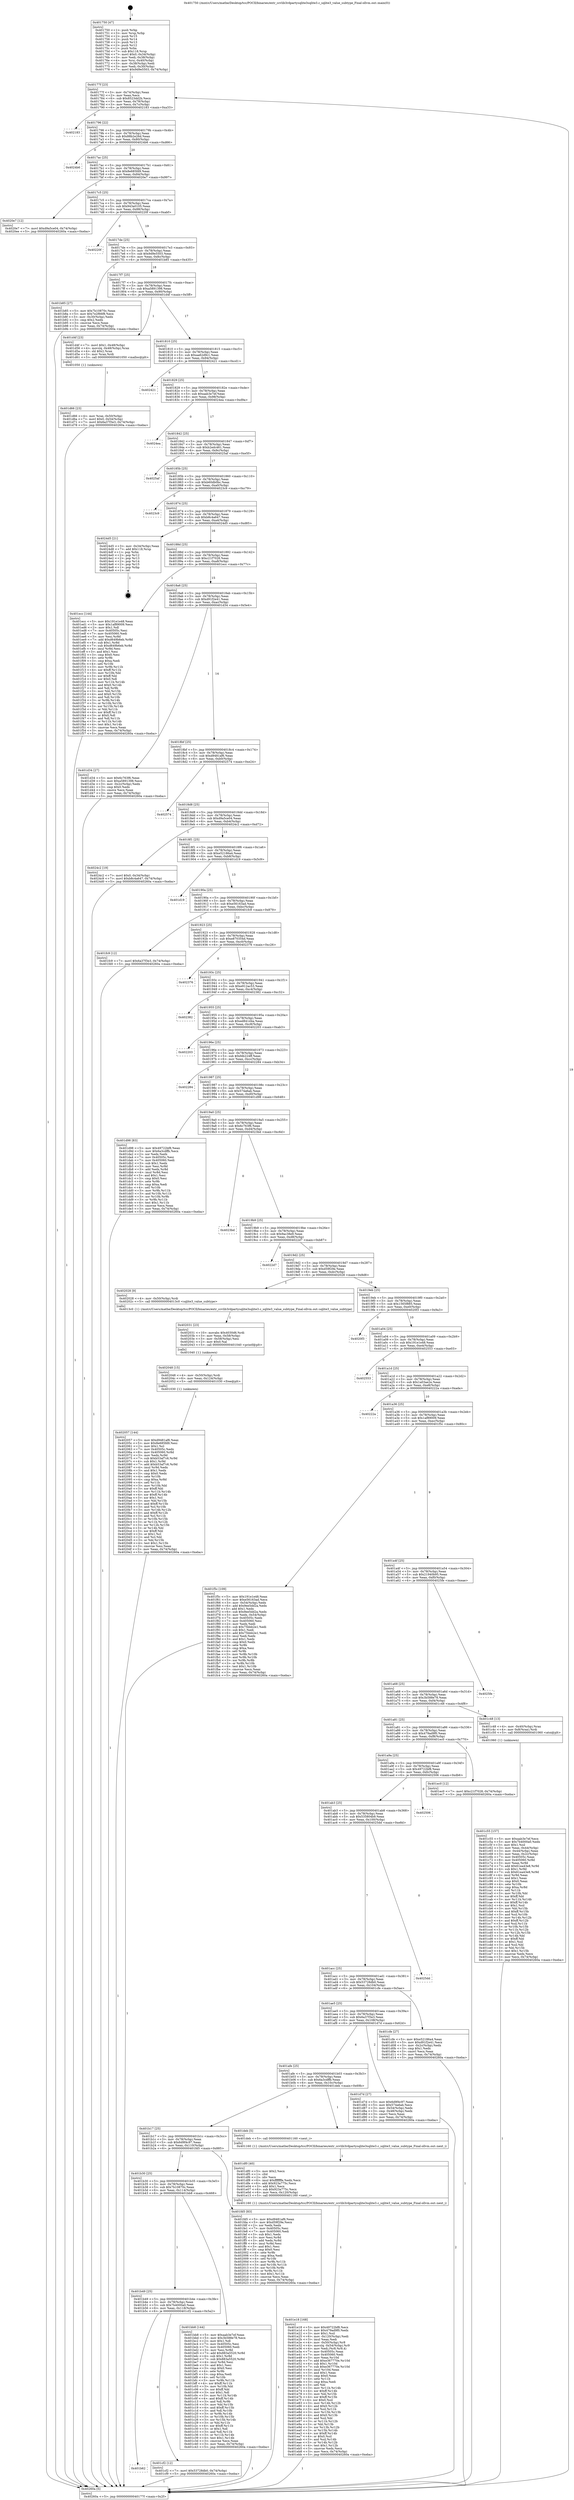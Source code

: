digraph "0x401750" {
  label = "0x401750 (/mnt/c/Users/mathe/Desktop/tcc/POCII/binaries/extr_ccvlib3rdpartysqlite3sqlite3.c_sqlite3_value_subtype_Final-ollvm.out::main(0))"
  labelloc = "t"
  node[shape=record]

  Entry [label="",width=0.3,height=0.3,shape=circle,fillcolor=black,style=filled]
  "0x40177f" [label="{
     0x40177f [23]\l
     | [instrs]\l
     &nbsp;&nbsp;0x40177f \<+3\>: mov -0x74(%rbp),%eax\l
     &nbsp;&nbsp;0x401782 \<+2\>: mov %eax,%ecx\l
     &nbsp;&nbsp;0x401784 \<+6\>: sub $0x8523dd2b,%ecx\l
     &nbsp;&nbsp;0x40178a \<+3\>: mov %eax,-0x78(%rbp)\l
     &nbsp;&nbsp;0x40178d \<+3\>: mov %ecx,-0x7c(%rbp)\l
     &nbsp;&nbsp;0x401790 \<+6\>: je 0000000000402183 \<main+0xa33\>\l
  }"]
  "0x402183" [label="{
     0x402183\l
  }", style=dashed]
  "0x401796" [label="{
     0x401796 [22]\l
     | [instrs]\l
     &nbsp;&nbsp;0x401796 \<+5\>: jmp 000000000040179b \<main+0x4b\>\l
     &nbsp;&nbsp;0x40179b \<+3\>: mov -0x78(%rbp),%eax\l
     &nbsp;&nbsp;0x40179e \<+5\>: sub $0x88b2e26d,%eax\l
     &nbsp;&nbsp;0x4017a3 \<+3\>: mov %eax,-0x80(%rbp)\l
     &nbsp;&nbsp;0x4017a6 \<+6\>: je 00000000004024b6 \<main+0xd66\>\l
  }"]
  Exit [label="",width=0.3,height=0.3,shape=circle,fillcolor=black,style=filled,peripheries=2]
  "0x4024b6" [label="{
     0x4024b6\l
  }", style=dashed]
  "0x4017ac" [label="{
     0x4017ac [25]\l
     | [instrs]\l
     &nbsp;&nbsp;0x4017ac \<+5\>: jmp 00000000004017b1 \<main+0x61\>\l
     &nbsp;&nbsp;0x4017b1 \<+3\>: mov -0x78(%rbp),%eax\l
     &nbsp;&nbsp;0x4017b4 \<+5\>: sub $0x8e685fd9,%eax\l
     &nbsp;&nbsp;0x4017b9 \<+6\>: mov %eax,-0x84(%rbp)\l
     &nbsp;&nbsp;0x4017bf \<+6\>: je 00000000004020e7 \<main+0x997\>\l
  }"]
  "0x402057" [label="{
     0x402057 [144]\l
     | [instrs]\l
     &nbsp;&nbsp;0x402057 \<+5\>: mov $0xd9481af6,%eax\l
     &nbsp;&nbsp;0x40205c \<+5\>: mov $0x8e685fd9,%esi\l
     &nbsp;&nbsp;0x402061 \<+2\>: mov $0x1,%cl\l
     &nbsp;&nbsp;0x402063 \<+7\>: mov 0x40505c,%edx\l
     &nbsp;&nbsp;0x40206a \<+8\>: mov 0x405060,%r8d\l
     &nbsp;&nbsp;0x402072 \<+3\>: mov %edx,%r9d\l
     &nbsp;&nbsp;0x402075 \<+7\>: sub $0xb53af7c6,%r9d\l
     &nbsp;&nbsp;0x40207c \<+4\>: sub $0x1,%r9d\l
     &nbsp;&nbsp;0x402080 \<+7\>: add $0xb53af7c6,%r9d\l
     &nbsp;&nbsp;0x402087 \<+4\>: imul %r9d,%edx\l
     &nbsp;&nbsp;0x40208b \<+3\>: and $0x1,%edx\l
     &nbsp;&nbsp;0x40208e \<+3\>: cmp $0x0,%edx\l
     &nbsp;&nbsp;0x402091 \<+4\>: sete %r10b\l
     &nbsp;&nbsp;0x402095 \<+4\>: cmp $0xa,%r8d\l
     &nbsp;&nbsp;0x402099 \<+4\>: setl %r11b\l
     &nbsp;&nbsp;0x40209d \<+3\>: mov %r10b,%bl\l
     &nbsp;&nbsp;0x4020a0 \<+3\>: xor $0xff,%bl\l
     &nbsp;&nbsp;0x4020a3 \<+3\>: mov %r11b,%r14b\l
     &nbsp;&nbsp;0x4020a6 \<+4\>: xor $0xff,%r14b\l
     &nbsp;&nbsp;0x4020aa \<+3\>: xor $0x1,%cl\l
     &nbsp;&nbsp;0x4020ad \<+3\>: mov %bl,%r15b\l
     &nbsp;&nbsp;0x4020b0 \<+4\>: and $0xff,%r15b\l
     &nbsp;&nbsp;0x4020b4 \<+3\>: and %cl,%r10b\l
     &nbsp;&nbsp;0x4020b7 \<+3\>: mov %r14b,%r12b\l
     &nbsp;&nbsp;0x4020ba \<+4\>: and $0xff,%r12b\l
     &nbsp;&nbsp;0x4020be \<+3\>: and %cl,%r11b\l
     &nbsp;&nbsp;0x4020c1 \<+3\>: or %r10b,%r15b\l
     &nbsp;&nbsp;0x4020c4 \<+3\>: or %r11b,%r12b\l
     &nbsp;&nbsp;0x4020c7 \<+3\>: xor %r12b,%r15b\l
     &nbsp;&nbsp;0x4020ca \<+3\>: or %r14b,%bl\l
     &nbsp;&nbsp;0x4020cd \<+3\>: xor $0xff,%bl\l
     &nbsp;&nbsp;0x4020d0 \<+3\>: or $0x1,%cl\l
     &nbsp;&nbsp;0x4020d3 \<+2\>: and %cl,%bl\l
     &nbsp;&nbsp;0x4020d5 \<+3\>: or %bl,%r15b\l
     &nbsp;&nbsp;0x4020d8 \<+4\>: test $0x1,%r15b\l
     &nbsp;&nbsp;0x4020dc \<+3\>: cmovne %esi,%eax\l
     &nbsp;&nbsp;0x4020df \<+3\>: mov %eax,-0x74(%rbp)\l
     &nbsp;&nbsp;0x4020e2 \<+5\>: jmp 000000000040260a \<main+0xeba\>\l
  }"]
  "0x4020e7" [label="{
     0x4020e7 [12]\l
     | [instrs]\l
     &nbsp;&nbsp;0x4020e7 \<+7\>: movl $0xd9a5ce04,-0x74(%rbp)\l
     &nbsp;&nbsp;0x4020ee \<+5\>: jmp 000000000040260a \<main+0xeba\>\l
  }"]
  "0x4017c5" [label="{
     0x4017c5 [25]\l
     | [instrs]\l
     &nbsp;&nbsp;0x4017c5 \<+5\>: jmp 00000000004017ca \<main+0x7a\>\l
     &nbsp;&nbsp;0x4017ca \<+3\>: mov -0x78(%rbp),%eax\l
     &nbsp;&nbsp;0x4017cd \<+5\>: sub $0x943a0105,%eax\l
     &nbsp;&nbsp;0x4017d2 \<+6\>: mov %eax,-0x88(%rbp)\l
     &nbsp;&nbsp;0x4017d8 \<+6\>: je 000000000040220f \<main+0xabf\>\l
  }"]
  "0x402048" [label="{
     0x402048 [15]\l
     | [instrs]\l
     &nbsp;&nbsp;0x402048 \<+4\>: mov -0x50(%rbp),%rdi\l
     &nbsp;&nbsp;0x40204c \<+6\>: mov %eax,-0x124(%rbp)\l
     &nbsp;&nbsp;0x402052 \<+5\>: call 0000000000401030 \<free@plt\>\l
     | [calls]\l
     &nbsp;&nbsp;0x401030 \{1\} (unknown)\l
  }"]
  "0x40220f" [label="{
     0x40220f\l
  }", style=dashed]
  "0x4017de" [label="{
     0x4017de [25]\l
     | [instrs]\l
     &nbsp;&nbsp;0x4017de \<+5\>: jmp 00000000004017e3 \<main+0x93\>\l
     &nbsp;&nbsp;0x4017e3 \<+3\>: mov -0x78(%rbp),%eax\l
     &nbsp;&nbsp;0x4017e6 \<+5\>: sub $0x9d9e5503,%eax\l
     &nbsp;&nbsp;0x4017eb \<+6\>: mov %eax,-0x8c(%rbp)\l
     &nbsp;&nbsp;0x4017f1 \<+6\>: je 0000000000401b85 \<main+0x435\>\l
  }"]
  "0x402031" [label="{
     0x402031 [23]\l
     | [instrs]\l
     &nbsp;&nbsp;0x402031 \<+10\>: movabs $0x4030d6,%rdi\l
     &nbsp;&nbsp;0x40203b \<+3\>: mov %eax,-0x58(%rbp)\l
     &nbsp;&nbsp;0x40203e \<+3\>: mov -0x58(%rbp),%esi\l
     &nbsp;&nbsp;0x402041 \<+2\>: mov $0x0,%al\l
     &nbsp;&nbsp;0x402043 \<+5\>: call 0000000000401040 \<printf@plt\>\l
     | [calls]\l
     &nbsp;&nbsp;0x401040 \{1\} (unknown)\l
  }"]
  "0x401b85" [label="{
     0x401b85 [27]\l
     | [instrs]\l
     &nbsp;&nbsp;0x401b85 \<+5\>: mov $0x7b10870c,%eax\l
     &nbsp;&nbsp;0x401b8a \<+5\>: mov $0x7e2f66f8,%ecx\l
     &nbsp;&nbsp;0x401b8f \<+3\>: mov -0x30(%rbp),%edx\l
     &nbsp;&nbsp;0x401b92 \<+3\>: cmp $0x2,%edx\l
     &nbsp;&nbsp;0x401b95 \<+3\>: cmovne %ecx,%eax\l
     &nbsp;&nbsp;0x401b98 \<+3\>: mov %eax,-0x74(%rbp)\l
     &nbsp;&nbsp;0x401b9b \<+5\>: jmp 000000000040260a \<main+0xeba\>\l
  }"]
  "0x4017f7" [label="{
     0x4017f7 [25]\l
     | [instrs]\l
     &nbsp;&nbsp;0x4017f7 \<+5\>: jmp 00000000004017fc \<main+0xac\>\l
     &nbsp;&nbsp;0x4017fc \<+3\>: mov -0x78(%rbp),%eax\l
     &nbsp;&nbsp;0x4017ff \<+5\>: sub $0xa5891398,%eax\l
     &nbsp;&nbsp;0x401804 \<+6\>: mov %eax,-0x90(%rbp)\l
     &nbsp;&nbsp;0x40180a \<+6\>: je 0000000000401d4f \<main+0x5ff\>\l
  }"]
  "0x40260a" [label="{
     0x40260a [5]\l
     | [instrs]\l
     &nbsp;&nbsp;0x40260a \<+5\>: jmp 000000000040177f \<main+0x2f\>\l
  }"]
  "0x401750" [label="{
     0x401750 [47]\l
     | [instrs]\l
     &nbsp;&nbsp;0x401750 \<+1\>: push %rbp\l
     &nbsp;&nbsp;0x401751 \<+3\>: mov %rsp,%rbp\l
     &nbsp;&nbsp;0x401754 \<+2\>: push %r15\l
     &nbsp;&nbsp;0x401756 \<+2\>: push %r14\l
     &nbsp;&nbsp;0x401758 \<+2\>: push %r13\l
     &nbsp;&nbsp;0x40175a \<+2\>: push %r12\l
     &nbsp;&nbsp;0x40175c \<+1\>: push %rbx\l
     &nbsp;&nbsp;0x40175d \<+7\>: sub $0x118,%rsp\l
     &nbsp;&nbsp;0x401764 \<+7\>: movl $0x0,-0x34(%rbp)\l
     &nbsp;&nbsp;0x40176b \<+3\>: mov %edi,-0x38(%rbp)\l
     &nbsp;&nbsp;0x40176e \<+4\>: mov %rsi,-0x40(%rbp)\l
     &nbsp;&nbsp;0x401772 \<+3\>: mov -0x38(%rbp),%edi\l
     &nbsp;&nbsp;0x401775 \<+3\>: mov %edi,-0x30(%rbp)\l
     &nbsp;&nbsp;0x401778 \<+7\>: movl $0x9d9e5503,-0x74(%rbp)\l
  }"]
  "0x401e18" [label="{
     0x401e18 [168]\l
     | [instrs]\l
     &nbsp;&nbsp;0x401e18 \<+5\>: mov $0x49722bf8,%ecx\l
     &nbsp;&nbsp;0x401e1d \<+5\>: mov $0x479ad9f0,%edx\l
     &nbsp;&nbsp;0x401e22 \<+3\>: mov $0x1,%sil\l
     &nbsp;&nbsp;0x401e25 \<+6\>: mov -0x120(%rbp),%edi\l
     &nbsp;&nbsp;0x401e2b \<+3\>: imul %eax,%edi\l
     &nbsp;&nbsp;0x401e2e \<+4\>: mov -0x50(%rbp),%r8\l
     &nbsp;&nbsp;0x401e32 \<+4\>: movslq -0x54(%rbp),%r9\l
     &nbsp;&nbsp;0x401e36 \<+4\>: mov %edi,(%r8,%r9,4)\l
     &nbsp;&nbsp;0x401e3a \<+7\>: mov 0x40505c,%eax\l
     &nbsp;&nbsp;0x401e41 \<+7\>: mov 0x405060,%edi\l
     &nbsp;&nbsp;0x401e48 \<+3\>: mov %eax,%r10d\l
     &nbsp;&nbsp;0x401e4b \<+7\>: add $0xe367770e,%r10d\l
     &nbsp;&nbsp;0x401e52 \<+4\>: sub $0x1,%r10d\l
     &nbsp;&nbsp;0x401e56 \<+7\>: sub $0xe367770e,%r10d\l
     &nbsp;&nbsp;0x401e5d \<+4\>: imul %r10d,%eax\l
     &nbsp;&nbsp;0x401e61 \<+3\>: and $0x1,%eax\l
     &nbsp;&nbsp;0x401e64 \<+3\>: cmp $0x0,%eax\l
     &nbsp;&nbsp;0x401e67 \<+4\>: sete %r11b\l
     &nbsp;&nbsp;0x401e6b \<+3\>: cmp $0xa,%edi\l
     &nbsp;&nbsp;0x401e6e \<+3\>: setl %bl\l
     &nbsp;&nbsp;0x401e71 \<+3\>: mov %r11b,%r14b\l
     &nbsp;&nbsp;0x401e74 \<+4\>: xor $0xff,%r14b\l
     &nbsp;&nbsp;0x401e78 \<+3\>: mov %bl,%r15b\l
     &nbsp;&nbsp;0x401e7b \<+4\>: xor $0xff,%r15b\l
     &nbsp;&nbsp;0x401e7f \<+4\>: xor $0x0,%sil\l
     &nbsp;&nbsp;0x401e83 \<+3\>: mov %r14b,%r12b\l
     &nbsp;&nbsp;0x401e86 \<+4\>: and $0x0,%r12b\l
     &nbsp;&nbsp;0x401e8a \<+3\>: and %sil,%r11b\l
     &nbsp;&nbsp;0x401e8d \<+3\>: mov %r15b,%r13b\l
     &nbsp;&nbsp;0x401e90 \<+4\>: and $0x0,%r13b\l
     &nbsp;&nbsp;0x401e94 \<+3\>: and %sil,%bl\l
     &nbsp;&nbsp;0x401e97 \<+3\>: or %r11b,%r12b\l
     &nbsp;&nbsp;0x401e9a \<+3\>: or %bl,%r13b\l
     &nbsp;&nbsp;0x401e9d \<+3\>: xor %r13b,%r12b\l
     &nbsp;&nbsp;0x401ea0 \<+3\>: or %r15b,%r14b\l
     &nbsp;&nbsp;0x401ea3 \<+4\>: xor $0xff,%r14b\l
     &nbsp;&nbsp;0x401ea7 \<+4\>: or $0x0,%sil\l
     &nbsp;&nbsp;0x401eab \<+3\>: and %sil,%r14b\l
     &nbsp;&nbsp;0x401eae \<+3\>: or %r14b,%r12b\l
     &nbsp;&nbsp;0x401eb1 \<+4\>: test $0x1,%r12b\l
     &nbsp;&nbsp;0x401eb5 \<+3\>: cmovne %edx,%ecx\l
     &nbsp;&nbsp;0x401eb8 \<+3\>: mov %ecx,-0x74(%rbp)\l
     &nbsp;&nbsp;0x401ebb \<+5\>: jmp 000000000040260a \<main+0xeba\>\l
  }"]
  "0x401d4f" [label="{
     0x401d4f [23]\l
     | [instrs]\l
     &nbsp;&nbsp;0x401d4f \<+7\>: movl $0x1,-0x48(%rbp)\l
     &nbsp;&nbsp;0x401d56 \<+4\>: movslq -0x48(%rbp),%rax\l
     &nbsp;&nbsp;0x401d5a \<+4\>: shl $0x2,%rax\l
     &nbsp;&nbsp;0x401d5e \<+3\>: mov %rax,%rdi\l
     &nbsp;&nbsp;0x401d61 \<+5\>: call 0000000000401050 \<malloc@plt\>\l
     | [calls]\l
     &nbsp;&nbsp;0x401050 \{1\} (unknown)\l
  }"]
  "0x401810" [label="{
     0x401810 [25]\l
     | [instrs]\l
     &nbsp;&nbsp;0x401810 \<+5\>: jmp 0000000000401815 \<main+0xc5\>\l
     &nbsp;&nbsp;0x401815 \<+3\>: mov -0x78(%rbp),%eax\l
     &nbsp;&nbsp;0x401818 \<+5\>: sub $0xaa62d9c1,%eax\l
     &nbsp;&nbsp;0x40181d \<+6\>: mov %eax,-0x94(%rbp)\l
     &nbsp;&nbsp;0x401823 \<+6\>: je 0000000000402421 \<main+0xcd1\>\l
  }"]
  "0x401df0" [label="{
     0x401df0 [40]\l
     | [instrs]\l
     &nbsp;&nbsp;0x401df0 \<+5\>: mov $0x2,%ecx\l
     &nbsp;&nbsp;0x401df5 \<+1\>: cltd\l
     &nbsp;&nbsp;0x401df6 \<+2\>: idiv %ecx\l
     &nbsp;&nbsp;0x401df8 \<+6\>: imul $0xfffffffe,%edx,%ecx\l
     &nbsp;&nbsp;0x401dfe \<+6\>: add $0x923a775c,%ecx\l
     &nbsp;&nbsp;0x401e04 \<+3\>: add $0x1,%ecx\l
     &nbsp;&nbsp;0x401e07 \<+6\>: sub $0x923a775c,%ecx\l
     &nbsp;&nbsp;0x401e0d \<+6\>: mov %ecx,-0x120(%rbp)\l
     &nbsp;&nbsp;0x401e13 \<+5\>: call 0000000000401160 \<next_i\>\l
     | [calls]\l
     &nbsp;&nbsp;0x401160 \{1\} (/mnt/c/Users/mathe/Desktop/tcc/POCII/binaries/extr_ccvlib3rdpartysqlite3sqlite3.c_sqlite3_value_subtype_Final-ollvm.out::next_i)\l
  }"]
  "0x402421" [label="{
     0x402421\l
  }", style=dashed]
  "0x401829" [label="{
     0x401829 [25]\l
     | [instrs]\l
     &nbsp;&nbsp;0x401829 \<+5\>: jmp 000000000040182e \<main+0xde\>\l
     &nbsp;&nbsp;0x40182e \<+3\>: mov -0x78(%rbp),%eax\l
     &nbsp;&nbsp;0x401831 \<+5\>: sub $0xaab3e7ef,%eax\l
     &nbsp;&nbsp;0x401836 \<+6\>: mov %eax,-0x98(%rbp)\l
     &nbsp;&nbsp;0x40183c \<+6\>: je 00000000004024ea \<main+0xd9a\>\l
  }"]
  "0x401d66" [label="{
     0x401d66 [23]\l
     | [instrs]\l
     &nbsp;&nbsp;0x401d66 \<+4\>: mov %rax,-0x50(%rbp)\l
     &nbsp;&nbsp;0x401d6a \<+7\>: movl $0x0,-0x54(%rbp)\l
     &nbsp;&nbsp;0x401d71 \<+7\>: movl $0x6a37f3e3,-0x74(%rbp)\l
     &nbsp;&nbsp;0x401d78 \<+5\>: jmp 000000000040260a \<main+0xeba\>\l
  }"]
  "0x4024ea" [label="{
     0x4024ea\l
  }", style=dashed]
  "0x401842" [label="{
     0x401842 [25]\l
     | [instrs]\l
     &nbsp;&nbsp;0x401842 \<+5\>: jmp 0000000000401847 \<main+0xf7\>\l
     &nbsp;&nbsp;0x401847 \<+3\>: mov -0x78(%rbp),%eax\l
     &nbsp;&nbsp;0x40184a \<+5\>: sub $0xb2edc461,%eax\l
     &nbsp;&nbsp;0x40184f \<+6\>: mov %eax,-0x9c(%rbp)\l
     &nbsp;&nbsp;0x401855 \<+6\>: je 00000000004025af \<main+0xe5f\>\l
  }"]
  "0x401b62" [label="{
     0x401b62\l
  }", style=dashed]
  "0x4025af" [label="{
     0x4025af\l
  }", style=dashed]
  "0x40185b" [label="{
     0x40185b [25]\l
     | [instrs]\l
     &nbsp;&nbsp;0x40185b \<+5\>: jmp 0000000000401860 \<main+0x110\>\l
     &nbsp;&nbsp;0x401860 \<+3\>: mov -0x78(%rbp),%eax\l
     &nbsp;&nbsp;0x401863 \<+5\>: sub $0xb60db0bc,%eax\l
     &nbsp;&nbsp;0x401868 \<+6\>: mov %eax,-0xa0(%rbp)\l
     &nbsp;&nbsp;0x40186e \<+6\>: je 00000000004023c9 \<main+0xc79\>\l
  }"]
  "0x401cf2" [label="{
     0x401cf2 [12]\l
     | [instrs]\l
     &nbsp;&nbsp;0x401cf2 \<+7\>: movl $0x53728db0,-0x74(%rbp)\l
     &nbsp;&nbsp;0x401cf9 \<+5\>: jmp 000000000040260a \<main+0xeba\>\l
  }"]
  "0x4023c9" [label="{
     0x4023c9\l
  }", style=dashed]
  "0x401874" [label="{
     0x401874 [25]\l
     | [instrs]\l
     &nbsp;&nbsp;0x401874 \<+5\>: jmp 0000000000401879 \<main+0x129\>\l
     &nbsp;&nbsp;0x401879 \<+3\>: mov -0x78(%rbp),%eax\l
     &nbsp;&nbsp;0x40187c \<+5\>: sub $0xb8c4a647,%eax\l
     &nbsp;&nbsp;0x401881 \<+6\>: mov %eax,-0xa4(%rbp)\l
     &nbsp;&nbsp;0x401887 \<+6\>: je 00000000004024d5 \<main+0xd85\>\l
  }"]
  "0x401c55" [label="{
     0x401c55 [157]\l
     | [instrs]\l
     &nbsp;&nbsp;0x401c55 \<+5\>: mov $0xaab3e7ef,%ecx\l
     &nbsp;&nbsp;0x401c5a \<+5\>: mov $0x7b4000a0,%edx\l
     &nbsp;&nbsp;0x401c5f \<+3\>: mov $0x1,%sil\l
     &nbsp;&nbsp;0x401c62 \<+3\>: mov %eax,-0x44(%rbp)\l
     &nbsp;&nbsp;0x401c65 \<+3\>: mov -0x44(%rbp),%eax\l
     &nbsp;&nbsp;0x401c68 \<+3\>: mov %eax,-0x2c(%rbp)\l
     &nbsp;&nbsp;0x401c6b \<+7\>: mov 0x40505c,%eax\l
     &nbsp;&nbsp;0x401c72 \<+8\>: mov 0x405060,%r8d\l
     &nbsp;&nbsp;0x401c7a \<+3\>: mov %eax,%r9d\l
     &nbsp;&nbsp;0x401c7d \<+7\>: add $0x61ea43e8,%r9d\l
     &nbsp;&nbsp;0x401c84 \<+4\>: sub $0x1,%r9d\l
     &nbsp;&nbsp;0x401c88 \<+7\>: sub $0x61ea43e8,%r9d\l
     &nbsp;&nbsp;0x401c8f \<+4\>: imul %r9d,%eax\l
     &nbsp;&nbsp;0x401c93 \<+3\>: and $0x1,%eax\l
     &nbsp;&nbsp;0x401c96 \<+3\>: cmp $0x0,%eax\l
     &nbsp;&nbsp;0x401c99 \<+4\>: sete %r10b\l
     &nbsp;&nbsp;0x401c9d \<+4\>: cmp $0xa,%r8d\l
     &nbsp;&nbsp;0x401ca1 \<+4\>: setl %r11b\l
     &nbsp;&nbsp;0x401ca5 \<+3\>: mov %r10b,%bl\l
     &nbsp;&nbsp;0x401ca8 \<+3\>: xor $0xff,%bl\l
     &nbsp;&nbsp;0x401cab \<+3\>: mov %r11b,%r14b\l
     &nbsp;&nbsp;0x401cae \<+4\>: xor $0xff,%r14b\l
     &nbsp;&nbsp;0x401cb2 \<+4\>: xor $0x1,%sil\l
     &nbsp;&nbsp;0x401cb6 \<+3\>: mov %bl,%r15b\l
     &nbsp;&nbsp;0x401cb9 \<+4\>: and $0xff,%r15b\l
     &nbsp;&nbsp;0x401cbd \<+3\>: and %sil,%r10b\l
     &nbsp;&nbsp;0x401cc0 \<+3\>: mov %r14b,%r12b\l
     &nbsp;&nbsp;0x401cc3 \<+4\>: and $0xff,%r12b\l
     &nbsp;&nbsp;0x401cc7 \<+3\>: and %sil,%r11b\l
     &nbsp;&nbsp;0x401cca \<+3\>: or %r10b,%r15b\l
     &nbsp;&nbsp;0x401ccd \<+3\>: or %r11b,%r12b\l
     &nbsp;&nbsp;0x401cd0 \<+3\>: xor %r12b,%r15b\l
     &nbsp;&nbsp;0x401cd3 \<+3\>: or %r14b,%bl\l
     &nbsp;&nbsp;0x401cd6 \<+3\>: xor $0xff,%bl\l
     &nbsp;&nbsp;0x401cd9 \<+4\>: or $0x1,%sil\l
     &nbsp;&nbsp;0x401cdd \<+3\>: and %sil,%bl\l
     &nbsp;&nbsp;0x401ce0 \<+3\>: or %bl,%r15b\l
     &nbsp;&nbsp;0x401ce3 \<+4\>: test $0x1,%r15b\l
     &nbsp;&nbsp;0x401ce7 \<+3\>: cmovne %edx,%ecx\l
     &nbsp;&nbsp;0x401cea \<+3\>: mov %ecx,-0x74(%rbp)\l
     &nbsp;&nbsp;0x401ced \<+5\>: jmp 000000000040260a \<main+0xeba\>\l
  }"]
  "0x4024d5" [label="{
     0x4024d5 [21]\l
     | [instrs]\l
     &nbsp;&nbsp;0x4024d5 \<+3\>: mov -0x34(%rbp),%eax\l
     &nbsp;&nbsp;0x4024d8 \<+7\>: add $0x118,%rsp\l
     &nbsp;&nbsp;0x4024df \<+1\>: pop %rbx\l
     &nbsp;&nbsp;0x4024e0 \<+2\>: pop %r12\l
     &nbsp;&nbsp;0x4024e2 \<+2\>: pop %r13\l
     &nbsp;&nbsp;0x4024e4 \<+2\>: pop %r14\l
     &nbsp;&nbsp;0x4024e6 \<+2\>: pop %r15\l
     &nbsp;&nbsp;0x4024e8 \<+1\>: pop %rbp\l
     &nbsp;&nbsp;0x4024e9 \<+1\>: ret\l
  }"]
  "0x40188d" [label="{
     0x40188d [25]\l
     | [instrs]\l
     &nbsp;&nbsp;0x40188d \<+5\>: jmp 0000000000401892 \<main+0x142\>\l
     &nbsp;&nbsp;0x401892 \<+3\>: mov -0x78(%rbp),%eax\l
     &nbsp;&nbsp;0x401895 \<+5\>: sub $0xc21f7028,%eax\l
     &nbsp;&nbsp;0x40189a \<+6\>: mov %eax,-0xa8(%rbp)\l
     &nbsp;&nbsp;0x4018a0 \<+6\>: je 0000000000401ecc \<main+0x77c\>\l
  }"]
  "0x401b49" [label="{
     0x401b49 [25]\l
     | [instrs]\l
     &nbsp;&nbsp;0x401b49 \<+5\>: jmp 0000000000401b4e \<main+0x3fe\>\l
     &nbsp;&nbsp;0x401b4e \<+3\>: mov -0x78(%rbp),%eax\l
     &nbsp;&nbsp;0x401b51 \<+5\>: sub $0x7b4000a0,%eax\l
     &nbsp;&nbsp;0x401b56 \<+6\>: mov %eax,-0x118(%rbp)\l
     &nbsp;&nbsp;0x401b5c \<+6\>: je 0000000000401cf2 \<main+0x5a2\>\l
  }"]
  "0x401ecc" [label="{
     0x401ecc [144]\l
     | [instrs]\l
     &nbsp;&nbsp;0x401ecc \<+5\>: mov $0x191e1e48,%eax\l
     &nbsp;&nbsp;0x401ed1 \<+5\>: mov $0x1af89009,%ecx\l
     &nbsp;&nbsp;0x401ed6 \<+2\>: mov $0x1,%dl\l
     &nbsp;&nbsp;0x401ed8 \<+7\>: mov 0x40505c,%esi\l
     &nbsp;&nbsp;0x401edf \<+7\>: mov 0x405060,%edi\l
     &nbsp;&nbsp;0x401ee6 \<+3\>: mov %esi,%r8d\l
     &nbsp;&nbsp;0x401ee9 \<+7\>: add $0xd649b6eb,%r8d\l
     &nbsp;&nbsp;0x401ef0 \<+4\>: sub $0x1,%r8d\l
     &nbsp;&nbsp;0x401ef4 \<+7\>: sub $0xd649b6eb,%r8d\l
     &nbsp;&nbsp;0x401efb \<+4\>: imul %r8d,%esi\l
     &nbsp;&nbsp;0x401eff \<+3\>: and $0x1,%esi\l
     &nbsp;&nbsp;0x401f02 \<+3\>: cmp $0x0,%esi\l
     &nbsp;&nbsp;0x401f05 \<+4\>: sete %r9b\l
     &nbsp;&nbsp;0x401f09 \<+3\>: cmp $0xa,%edi\l
     &nbsp;&nbsp;0x401f0c \<+4\>: setl %r10b\l
     &nbsp;&nbsp;0x401f10 \<+3\>: mov %r9b,%r11b\l
     &nbsp;&nbsp;0x401f13 \<+4\>: xor $0xff,%r11b\l
     &nbsp;&nbsp;0x401f17 \<+3\>: mov %r10b,%bl\l
     &nbsp;&nbsp;0x401f1a \<+3\>: xor $0xff,%bl\l
     &nbsp;&nbsp;0x401f1d \<+3\>: xor $0x0,%dl\l
     &nbsp;&nbsp;0x401f20 \<+3\>: mov %r11b,%r14b\l
     &nbsp;&nbsp;0x401f23 \<+4\>: and $0x0,%r14b\l
     &nbsp;&nbsp;0x401f27 \<+3\>: and %dl,%r9b\l
     &nbsp;&nbsp;0x401f2a \<+3\>: mov %bl,%r15b\l
     &nbsp;&nbsp;0x401f2d \<+4\>: and $0x0,%r15b\l
     &nbsp;&nbsp;0x401f31 \<+3\>: and %dl,%r10b\l
     &nbsp;&nbsp;0x401f34 \<+3\>: or %r9b,%r14b\l
     &nbsp;&nbsp;0x401f37 \<+3\>: or %r10b,%r15b\l
     &nbsp;&nbsp;0x401f3a \<+3\>: xor %r15b,%r14b\l
     &nbsp;&nbsp;0x401f3d \<+3\>: or %bl,%r11b\l
     &nbsp;&nbsp;0x401f40 \<+4\>: xor $0xff,%r11b\l
     &nbsp;&nbsp;0x401f44 \<+3\>: or $0x0,%dl\l
     &nbsp;&nbsp;0x401f47 \<+3\>: and %dl,%r11b\l
     &nbsp;&nbsp;0x401f4a \<+3\>: or %r11b,%r14b\l
     &nbsp;&nbsp;0x401f4d \<+4\>: test $0x1,%r14b\l
     &nbsp;&nbsp;0x401f51 \<+3\>: cmovne %ecx,%eax\l
     &nbsp;&nbsp;0x401f54 \<+3\>: mov %eax,-0x74(%rbp)\l
     &nbsp;&nbsp;0x401f57 \<+5\>: jmp 000000000040260a \<main+0xeba\>\l
  }"]
  "0x4018a6" [label="{
     0x4018a6 [25]\l
     | [instrs]\l
     &nbsp;&nbsp;0x4018a6 \<+5\>: jmp 00000000004018ab \<main+0x15b\>\l
     &nbsp;&nbsp;0x4018ab \<+3\>: mov -0x78(%rbp),%eax\l
     &nbsp;&nbsp;0x4018ae \<+5\>: sub $0xd91f2e41,%eax\l
     &nbsp;&nbsp;0x4018b3 \<+6\>: mov %eax,-0xac(%rbp)\l
     &nbsp;&nbsp;0x4018b9 \<+6\>: je 0000000000401d34 \<main+0x5e4\>\l
  }"]
  "0x401bb8" [label="{
     0x401bb8 [144]\l
     | [instrs]\l
     &nbsp;&nbsp;0x401bb8 \<+5\>: mov $0xaab3e7ef,%eax\l
     &nbsp;&nbsp;0x401bbd \<+5\>: mov $0x3b588e78,%ecx\l
     &nbsp;&nbsp;0x401bc2 \<+2\>: mov $0x1,%dl\l
     &nbsp;&nbsp;0x401bc4 \<+7\>: mov 0x40505c,%esi\l
     &nbsp;&nbsp;0x401bcb \<+7\>: mov 0x405060,%edi\l
     &nbsp;&nbsp;0x401bd2 \<+3\>: mov %esi,%r8d\l
     &nbsp;&nbsp;0x401bd5 \<+7\>: add $0x883a5520,%r8d\l
     &nbsp;&nbsp;0x401bdc \<+4\>: sub $0x1,%r8d\l
     &nbsp;&nbsp;0x401be0 \<+7\>: sub $0x883a5520,%r8d\l
     &nbsp;&nbsp;0x401be7 \<+4\>: imul %r8d,%esi\l
     &nbsp;&nbsp;0x401beb \<+3\>: and $0x1,%esi\l
     &nbsp;&nbsp;0x401bee \<+3\>: cmp $0x0,%esi\l
     &nbsp;&nbsp;0x401bf1 \<+4\>: sete %r9b\l
     &nbsp;&nbsp;0x401bf5 \<+3\>: cmp $0xa,%edi\l
     &nbsp;&nbsp;0x401bf8 \<+4\>: setl %r10b\l
     &nbsp;&nbsp;0x401bfc \<+3\>: mov %r9b,%r11b\l
     &nbsp;&nbsp;0x401bff \<+4\>: xor $0xff,%r11b\l
     &nbsp;&nbsp;0x401c03 \<+3\>: mov %r10b,%bl\l
     &nbsp;&nbsp;0x401c06 \<+3\>: xor $0xff,%bl\l
     &nbsp;&nbsp;0x401c09 \<+3\>: xor $0x1,%dl\l
     &nbsp;&nbsp;0x401c0c \<+3\>: mov %r11b,%r14b\l
     &nbsp;&nbsp;0x401c0f \<+4\>: and $0xff,%r14b\l
     &nbsp;&nbsp;0x401c13 \<+3\>: and %dl,%r9b\l
     &nbsp;&nbsp;0x401c16 \<+3\>: mov %bl,%r15b\l
     &nbsp;&nbsp;0x401c19 \<+4\>: and $0xff,%r15b\l
     &nbsp;&nbsp;0x401c1d \<+3\>: and %dl,%r10b\l
     &nbsp;&nbsp;0x401c20 \<+3\>: or %r9b,%r14b\l
     &nbsp;&nbsp;0x401c23 \<+3\>: or %r10b,%r15b\l
     &nbsp;&nbsp;0x401c26 \<+3\>: xor %r15b,%r14b\l
     &nbsp;&nbsp;0x401c29 \<+3\>: or %bl,%r11b\l
     &nbsp;&nbsp;0x401c2c \<+4\>: xor $0xff,%r11b\l
     &nbsp;&nbsp;0x401c30 \<+3\>: or $0x1,%dl\l
     &nbsp;&nbsp;0x401c33 \<+3\>: and %dl,%r11b\l
     &nbsp;&nbsp;0x401c36 \<+3\>: or %r11b,%r14b\l
     &nbsp;&nbsp;0x401c39 \<+4\>: test $0x1,%r14b\l
     &nbsp;&nbsp;0x401c3d \<+3\>: cmovne %ecx,%eax\l
     &nbsp;&nbsp;0x401c40 \<+3\>: mov %eax,-0x74(%rbp)\l
     &nbsp;&nbsp;0x401c43 \<+5\>: jmp 000000000040260a \<main+0xeba\>\l
  }"]
  "0x401d34" [label="{
     0x401d34 [27]\l
     | [instrs]\l
     &nbsp;&nbsp;0x401d34 \<+5\>: mov $0x6c763f6,%eax\l
     &nbsp;&nbsp;0x401d39 \<+5\>: mov $0xa5891398,%ecx\l
     &nbsp;&nbsp;0x401d3e \<+3\>: mov -0x2c(%rbp),%edx\l
     &nbsp;&nbsp;0x401d41 \<+3\>: cmp $0x0,%edx\l
     &nbsp;&nbsp;0x401d44 \<+3\>: cmove %ecx,%eax\l
     &nbsp;&nbsp;0x401d47 \<+3\>: mov %eax,-0x74(%rbp)\l
     &nbsp;&nbsp;0x401d4a \<+5\>: jmp 000000000040260a \<main+0xeba\>\l
  }"]
  "0x4018bf" [label="{
     0x4018bf [25]\l
     | [instrs]\l
     &nbsp;&nbsp;0x4018bf \<+5\>: jmp 00000000004018c4 \<main+0x174\>\l
     &nbsp;&nbsp;0x4018c4 \<+3\>: mov -0x78(%rbp),%eax\l
     &nbsp;&nbsp;0x4018c7 \<+5\>: sub $0xd9481af6,%eax\l
     &nbsp;&nbsp;0x4018cc \<+6\>: mov %eax,-0xb0(%rbp)\l
     &nbsp;&nbsp;0x4018d2 \<+6\>: je 0000000000402574 \<main+0xe24\>\l
  }"]
  "0x401b30" [label="{
     0x401b30 [25]\l
     | [instrs]\l
     &nbsp;&nbsp;0x401b30 \<+5\>: jmp 0000000000401b35 \<main+0x3e5\>\l
     &nbsp;&nbsp;0x401b35 \<+3\>: mov -0x78(%rbp),%eax\l
     &nbsp;&nbsp;0x401b38 \<+5\>: sub $0x7b10870c,%eax\l
     &nbsp;&nbsp;0x401b3d \<+6\>: mov %eax,-0x114(%rbp)\l
     &nbsp;&nbsp;0x401b43 \<+6\>: je 0000000000401bb8 \<main+0x468\>\l
  }"]
  "0x402574" [label="{
     0x402574\l
  }", style=dashed]
  "0x4018d8" [label="{
     0x4018d8 [25]\l
     | [instrs]\l
     &nbsp;&nbsp;0x4018d8 \<+5\>: jmp 00000000004018dd \<main+0x18d\>\l
     &nbsp;&nbsp;0x4018dd \<+3\>: mov -0x78(%rbp),%eax\l
     &nbsp;&nbsp;0x4018e0 \<+5\>: sub $0xd9a5ce04,%eax\l
     &nbsp;&nbsp;0x4018e5 \<+6\>: mov %eax,-0xb4(%rbp)\l
     &nbsp;&nbsp;0x4018eb \<+6\>: je 00000000004024c2 \<main+0xd72\>\l
  }"]
  "0x401fd5" [label="{
     0x401fd5 [83]\l
     | [instrs]\l
     &nbsp;&nbsp;0x401fd5 \<+5\>: mov $0xd9481af6,%eax\l
     &nbsp;&nbsp;0x401fda \<+5\>: mov $0xd59f29e,%ecx\l
     &nbsp;&nbsp;0x401fdf \<+2\>: xor %edx,%edx\l
     &nbsp;&nbsp;0x401fe1 \<+7\>: mov 0x40505c,%esi\l
     &nbsp;&nbsp;0x401fe8 \<+7\>: mov 0x405060,%edi\l
     &nbsp;&nbsp;0x401fef \<+3\>: sub $0x1,%edx\l
     &nbsp;&nbsp;0x401ff2 \<+3\>: mov %esi,%r8d\l
     &nbsp;&nbsp;0x401ff5 \<+3\>: add %edx,%r8d\l
     &nbsp;&nbsp;0x401ff8 \<+4\>: imul %r8d,%esi\l
     &nbsp;&nbsp;0x401ffc \<+3\>: and $0x1,%esi\l
     &nbsp;&nbsp;0x401fff \<+3\>: cmp $0x0,%esi\l
     &nbsp;&nbsp;0x402002 \<+4\>: sete %r9b\l
     &nbsp;&nbsp;0x402006 \<+3\>: cmp $0xa,%edi\l
     &nbsp;&nbsp;0x402009 \<+4\>: setl %r10b\l
     &nbsp;&nbsp;0x40200d \<+3\>: mov %r9b,%r11b\l
     &nbsp;&nbsp;0x402010 \<+3\>: and %r10b,%r11b\l
     &nbsp;&nbsp;0x402013 \<+3\>: xor %r10b,%r9b\l
     &nbsp;&nbsp;0x402016 \<+3\>: or %r9b,%r11b\l
     &nbsp;&nbsp;0x402019 \<+4\>: test $0x1,%r11b\l
     &nbsp;&nbsp;0x40201d \<+3\>: cmovne %ecx,%eax\l
     &nbsp;&nbsp;0x402020 \<+3\>: mov %eax,-0x74(%rbp)\l
     &nbsp;&nbsp;0x402023 \<+5\>: jmp 000000000040260a \<main+0xeba\>\l
  }"]
  "0x4024c2" [label="{
     0x4024c2 [19]\l
     | [instrs]\l
     &nbsp;&nbsp;0x4024c2 \<+7\>: movl $0x0,-0x34(%rbp)\l
     &nbsp;&nbsp;0x4024c9 \<+7\>: movl $0xb8c4a647,-0x74(%rbp)\l
     &nbsp;&nbsp;0x4024d0 \<+5\>: jmp 000000000040260a \<main+0xeba\>\l
  }"]
  "0x4018f1" [label="{
     0x4018f1 [25]\l
     | [instrs]\l
     &nbsp;&nbsp;0x4018f1 \<+5\>: jmp 00000000004018f6 \<main+0x1a6\>\l
     &nbsp;&nbsp;0x4018f6 \<+3\>: mov -0x78(%rbp),%eax\l
     &nbsp;&nbsp;0x4018f9 \<+5\>: sub $0xe52186a4,%eax\l
     &nbsp;&nbsp;0x4018fe \<+6\>: mov %eax,-0xb8(%rbp)\l
     &nbsp;&nbsp;0x401904 \<+6\>: je 0000000000401d19 \<main+0x5c9\>\l
  }"]
  "0x401b17" [label="{
     0x401b17 [25]\l
     | [instrs]\l
     &nbsp;&nbsp;0x401b17 \<+5\>: jmp 0000000000401b1c \<main+0x3cc\>\l
     &nbsp;&nbsp;0x401b1c \<+3\>: mov -0x78(%rbp),%eax\l
     &nbsp;&nbsp;0x401b1f \<+5\>: sub $0x6d9f4c97,%eax\l
     &nbsp;&nbsp;0x401b24 \<+6\>: mov %eax,-0x110(%rbp)\l
     &nbsp;&nbsp;0x401b2a \<+6\>: je 0000000000401fd5 \<main+0x885\>\l
  }"]
  "0x401d19" [label="{
     0x401d19\l
  }", style=dashed]
  "0x40190a" [label="{
     0x40190a [25]\l
     | [instrs]\l
     &nbsp;&nbsp;0x40190a \<+5\>: jmp 000000000040190f \<main+0x1bf\>\l
     &nbsp;&nbsp;0x40190f \<+3\>: mov -0x78(%rbp),%eax\l
     &nbsp;&nbsp;0x401912 \<+5\>: sub $0xe56163ad,%eax\l
     &nbsp;&nbsp;0x401917 \<+6\>: mov %eax,-0xbc(%rbp)\l
     &nbsp;&nbsp;0x40191d \<+6\>: je 0000000000401fc9 \<main+0x879\>\l
  }"]
  "0x401deb" [label="{
     0x401deb [5]\l
     | [instrs]\l
     &nbsp;&nbsp;0x401deb \<+5\>: call 0000000000401160 \<next_i\>\l
     | [calls]\l
     &nbsp;&nbsp;0x401160 \{1\} (/mnt/c/Users/mathe/Desktop/tcc/POCII/binaries/extr_ccvlib3rdpartysqlite3sqlite3.c_sqlite3_value_subtype_Final-ollvm.out::next_i)\l
  }"]
  "0x401fc9" [label="{
     0x401fc9 [12]\l
     | [instrs]\l
     &nbsp;&nbsp;0x401fc9 \<+7\>: movl $0x6a37f3e3,-0x74(%rbp)\l
     &nbsp;&nbsp;0x401fd0 \<+5\>: jmp 000000000040260a \<main+0xeba\>\l
  }"]
  "0x401923" [label="{
     0x401923 [25]\l
     | [instrs]\l
     &nbsp;&nbsp;0x401923 \<+5\>: jmp 0000000000401928 \<main+0x1d8\>\l
     &nbsp;&nbsp;0x401928 \<+3\>: mov -0x78(%rbp),%eax\l
     &nbsp;&nbsp;0x40192b \<+5\>: sub $0xe870354d,%eax\l
     &nbsp;&nbsp;0x401930 \<+6\>: mov %eax,-0xc0(%rbp)\l
     &nbsp;&nbsp;0x401936 \<+6\>: je 0000000000402376 \<main+0xc26\>\l
  }"]
  "0x401afe" [label="{
     0x401afe [25]\l
     | [instrs]\l
     &nbsp;&nbsp;0x401afe \<+5\>: jmp 0000000000401b03 \<main+0x3b3\>\l
     &nbsp;&nbsp;0x401b03 \<+3\>: mov -0x78(%rbp),%eax\l
     &nbsp;&nbsp;0x401b06 \<+5\>: sub $0x6a3cdffb,%eax\l
     &nbsp;&nbsp;0x401b0b \<+6\>: mov %eax,-0x10c(%rbp)\l
     &nbsp;&nbsp;0x401b11 \<+6\>: je 0000000000401deb \<main+0x69b\>\l
  }"]
  "0x402376" [label="{
     0x402376\l
  }", style=dashed]
  "0x40193c" [label="{
     0x40193c [25]\l
     | [instrs]\l
     &nbsp;&nbsp;0x40193c \<+5\>: jmp 0000000000401941 \<main+0x1f1\>\l
     &nbsp;&nbsp;0x401941 \<+3\>: mov -0x78(%rbp),%eax\l
     &nbsp;&nbsp;0x401944 \<+5\>: sub $0xe912ac53,%eax\l
     &nbsp;&nbsp;0x401949 \<+6\>: mov %eax,-0xc4(%rbp)\l
     &nbsp;&nbsp;0x40194f \<+6\>: je 0000000000402382 \<main+0xc32\>\l
  }"]
  "0x401d7d" [label="{
     0x401d7d [27]\l
     | [instrs]\l
     &nbsp;&nbsp;0x401d7d \<+5\>: mov $0x6d9f4c97,%eax\l
     &nbsp;&nbsp;0x401d82 \<+5\>: mov $0x574a6ab,%ecx\l
     &nbsp;&nbsp;0x401d87 \<+3\>: mov -0x54(%rbp),%edx\l
     &nbsp;&nbsp;0x401d8a \<+3\>: cmp -0x48(%rbp),%edx\l
     &nbsp;&nbsp;0x401d8d \<+3\>: cmovl %ecx,%eax\l
     &nbsp;&nbsp;0x401d90 \<+3\>: mov %eax,-0x74(%rbp)\l
     &nbsp;&nbsp;0x401d93 \<+5\>: jmp 000000000040260a \<main+0xeba\>\l
  }"]
  "0x402382" [label="{
     0x402382\l
  }", style=dashed]
  "0x401955" [label="{
     0x401955 [25]\l
     | [instrs]\l
     &nbsp;&nbsp;0x401955 \<+5\>: jmp 000000000040195a \<main+0x20a\>\l
     &nbsp;&nbsp;0x40195a \<+3\>: mov -0x78(%rbp),%eax\l
     &nbsp;&nbsp;0x40195d \<+5\>: sub $0xed841d4a,%eax\l
     &nbsp;&nbsp;0x401962 \<+6\>: mov %eax,-0xc8(%rbp)\l
     &nbsp;&nbsp;0x401968 \<+6\>: je 0000000000402203 \<main+0xab3\>\l
  }"]
  "0x401ae5" [label="{
     0x401ae5 [25]\l
     | [instrs]\l
     &nbsp;&nbsp;0x401ae5 \<+5\>: jmp 0000000000401aea \<main+0x39a\>\l
     &nbsp;&nbsp;0x401aea \<+3\>: mov -0x78(%rbp),%eax\l
     &nbsp;&nbsp;0x401aed \<+5\>: sub $0x6a37f3e3,%eax\l
     &nbsp;&nbsp;0x401af2 \<+6\>: mov %eax,-0x108(%rbp)\l
     &nbsp;&nbsp;0x401af8 \<+6\>: je 0000000000401d7d \<main+0x62d\>\l
  }"]
  "0x402203" [label="{
     0x402203\l
  }", style=dashed]
  "0x40196e" [label="{
     0x40196e [25]\l
     | [instrs]\l
     &nbsp;&nbsp;0x40196e \<+5\>: jmp 0000000000401973 \<main+0x223\>\l
     &nbsp;&nbsp;0x401973 \<+3\>: mov -0x78(%rbp),%eax\l
     &nbsp;&nbsp;0x401976 \<+5\>: sub $0xfdb224ff,%eax\l
     &nbsp;&nbsp;0x40197b \<+6\>: mov %eax,-0xcc(%rbp)\l
     &nbsp;&nbsp;0x401981 \<+6\>: je 0000000000402284 \<main+0xb34\>\l
  }"]
  "0x401cfe" [label="{
     0x401cfe [27]\l
     | [instrs]\l
     &nbsp;&nbsp;0x401cfe \<+5\>: mov $0xe52186a4,%eax\l
     &nbsp;&nbsp;0x401d03 \<+5\>: mov $0xd91f2e41,%ecx\l
     &nbsp;&nbsp;0x401d08 \<+3\>: mov -0x2c(%rbp),%edx\l
     &nbsp;&nbsp;0x401d0b \<+3\>: cmp $0x1,%edx\l
     &nbsp;&nbsp;0x401d0e \<+3\>: cmovl %ecx,%eax\l
     &nbsp;&nbsp;0x401d11 \<+3\>: mov %eax,-0x74(%rbp)\l
     &nbsp;&nbsp;0x401d14 \<+5\>: jmp 000000000040260a \<main+0xeba\>\l
  }"]
  "0x402284" [label="{
     0x402284\l
  }", style=dashed]
  "0x401987" [label="{
     0x401987 [25]\l
     | [instrs]\l
     &nbsp;&nbsp;0x401987 \<+5\>: jmp 000000000040198c \<main+0x23c\>\l
     &nbsp;&nbsp;0x40198c \<+3\>: mov -0x78(%rbp),%eax\l
     &nbsp;&nbsp;0x40198f \<+5\>: sub $0x574a6ab,%eax\l
     &nbsp;&nbsp;0x401994 \<+6\>: mov %eax,-0xd0(%rbp)\l
     &nbsp;&nbsp;0x40199a \<+6\>: je 0000000000401d98 \<main+0x648\>\l
  }"]
  "0x401acc" [label="{
     0x401acc [25]\l
     | [instrs]\l
     &nbsp;&nbsp;0x401acc \<+5\>: jmp 0000000000401ad1 \<main+0x381\>\l
     &nbsp;&nbsp;0x401ad1 \<+3\>: mov -0x78(%rbp),%eax\l
     &nbsp;&nbsp;0x401ad4 \<+5\>: sub $0x53728db0,%eax\l
     &nbsp;&nbsp;0x401ad9 \<+6\>: mov %eax,-0x104(%rbp)\l
     &nbsp;&nbsp;0x401adf \<+6\>: je 0000000000401cfe \<main+0x5ae\>\l
  }"]
  "0x401d98" [label="{
     0x401d98 [83]\l
     | [instrs]\l
     &nbsp;&nbsp;0x401d98 \<+5\>: mov $0x49722bf8,%eax\l
     &nbsp;&nbsp;0x401d9d \<+5\>: mov $0x6a3cdffb,%ecx\l
     &nbsp;&nbsp;0x401da2 \<+2\>: xor %edx,%edx\l
     &nbsp;&nbsp;0x401da4 \<+7\>: mov 0x40505c,%esi\l
     &nbsp;&nbsp;0x401dab \<+7\>: mov 0x405060,%edi\l
     &nbsp;&nbsp;0x401db2 \<+3\>: sub $0x1,%edx\l
     &nbsp;&nbsp;0x401db5 \<+3\>: mov %esi,%r8d\l
     &nbsp;&nbsp;0x401db8 \<+3\>: add %edx,%r8d\l
     &nbsp;&nbsp;0x401dbb \<+4\>: imul %r8d,%esi\l
     &nbsp;&nbsp;0x401dbf \<+3\>: and $0x1,%esi\l
     &nbsp;&nbsp;0x401dc2 \<+3\>: cmp $0x0,%esi\l
     &nbsp;&nbsp;0x401dc5 \<+4\>: sete %r9b\l
     &nbsp;&nbsp;0x401dc9 \<+3\>: cmp $0xa,%edi\l
     &nbsp;&nbsp;0x401dcc \<+4\>: setl %r10b\l
     &nbsp;&nbsp;0x401dd0 \<+3\>: mov %r9b,%r11b\l
     &nbsp;&nbsp;0x401dd3 \<+3\>: and %r10b,%r11b\l
     &nbsp;&nbsp;0x401dd6 \<+3\>: xor %r10b,%r9b\l
     &nbsp;&nbsp;0x401dd9 \<+3\>: or %r9b,%r11b\l
     &nbsp;&nbsp;0x401ddc \<+4\>: test $0x1,%r11b\l
     &nbsp;&nbsp;0x401de0 \<+3\>: cmovne %ecx,%eax\l
     &nbsp;&nbsp;0x401de3 \<+3\>: mov %eax,-0x74(%rbp)\l
     &nbsp;&nbsp;0x401de6 \<+5\>: jmp 000000000040260a \<main+0xeba\>\l
  }"]
  "0x4019a0" [label="{
     0x4019a0 [25]\l
     | [instrs]\l
     &nbsp;&nbsp;0x4019a0 \<+5\>: jmp 00000000004019a5 \<main+0x255\>\l
     &nbsp;&nbsp;0x4019a5 \<+3\>: mov -0x78(%rbp),%eax\l
     &nbsp;&nbsp;0x4019a8 \<+5\>: sub $0x6c763f6,%eax\l
     &nbsp;&nbsp;0x4019ad \<+6\>: mov %eax,-0xd4(%rbp)\l
     &nbsp;&nbsp;0x4019b3 \<+6\>: je 00000000004023bd \<main+0xc6d\>\l
  }"]
  "0x4025dd" [label="{
     0x4025dd\l
  }", style=dashed]
  "0x4023bd" [label="{
     0x4023bd\l
  }", style=dashed]
  "0x4019b9" [label="{
     0x4019b9 [25]\l
     | [instrs]\l
     &nbsp;&nbsp;0x4019b9 \<+5\>: jmp 00000000004019be \<main+0x26e\>\l
     &nbsp;&nbsp;0x4019be \<+3\>: mov -0x78(%rbp),%eax\l
     &nbsp;&nbsp;0x4019c1 \<+5\>: sub $0x9ac38e9,%eax\l
     &nbsp;&nbsp;0x4019c6 \<+6\>: mov %eax,-0xd8(%rbp)\l
     &nbsp;&nbsp;0x4019cc \<+6\>: je 00000000004022d7 \<main+0xb87\>\l
  }"]
  "0x401ab3" [label="{
     0x401ab3 [25]\l
     | [instrs]\l
     &nbsp;&nbsp;0x401ab3 \<+5\>: jmp 0000000000401ab8 \<main+0x368\>\l
     &nbsp;&nbsp;0x401ab8 \<+3\>: mov -0x78(%rbp),%eax\l
     &nbsp;&nbsp;0x401abb \<+5\>: sub $0x535804b9,%eax\l
     &nbsp;&nbsp;0x401ac0 \<+6\>: mov %eax,-0x100(%rbp)\l
     &nbsp;&nbsp;0x401ac6 \<+6\>: je 00000000004025dd \<main+0xe8d\>\l
  }"]
  "0x4022d7" [label="{
     0x4022d7\l
  }", style=dashed]
  "0x4019d2" [label="{
     0x4019d2 [25]\l
     | [instrs]\l
     &nbsp;&nbsp;0x4019d2 \<+5\>: jmp 00000000004019d7 \<main+0x287\>\l
     &nbsp;&nbsp;0x4019d7 \<+3\>: mov -0x78(%rbp),%eax\l
     &nbsp;&nbsp;0x4019da \<+5\>: sub $0xd59f29e,%eax\l
     &nbsp;&nbsp;0x4019df \<+6\>: mov %eax,-0xdc(%rbp)\l
     &nbsp;&nbsp;0x4019e5 \<+6\>: je 0000000000402028 \<main+0x8d8\>\l
  }"]
  "0x402506" [label="{
     0x402506\l
  }", style=dashed]
  "0x402028" [label="{
     0x402028 [9]\l
     | [instrs]\l
     &nbsp;&nbsp;0x402028 \<+4\>: mov -0x50(%rbp),%rdi\l
     &nbsp;&nbsp;0x40202c \<+5\>: call 00000000004013c0 \<sqlite3_value_subtype\>\l
     | [calls]\l
     &nbsp;&nbsp;0x4013c0 \{1\} (/mnt/c/Users/mathe/Desktop/tcc/POCII/binaries/extr_ccvlib3rdpartysqlite3sqlite3.c_sqlite3_value_subtype_Final-ollvm.out::sqlite3_value_subtype)\l
  }"]
  "0x4019eb" [label="{
     0x4019eb [25]\l
     | [instrs]\l
     &nbsp;&nbsp;0x4019eb \<+5\>: jmp 00000000004019f0 \<main+0x2a0\>\l
     &nbsp;&nbsp;0x4019f0 \<+3\>: mov -0x78(%rbp),%eax\l
     &nbsp;&nbsp;0x4019f3 \<+5\>: sub $0x1565f885,%eax\l
     &nbsp;&nbsp;0x4019f8 \<+6\>: mov %eax,-0xe0(%rbp)\l
     &nbsp;&nbsp;0x4019fe \<+6\>: je 00000000004020f3 \<main+0x9a3\>\l
  }"]
  "0x401a9a" [label="{
     0x401a9a [25]\l
     | [instrs]\l
     &nbsp;&nbsp;0x401a9a \<+5\>: jmp 0000000000401a9f \<main+0x34f\>\l
     &nbsp;&nbsp;0x401a9f \<+3\>: mov -0x78(%rbp),%eax\l
     &nbsp;&nbsp;0x401aa2 \<+5\>: sub $0x49722bf8,%eax\l
     &nbsp;&nbsp;0x401aa7 \<+6\>: mov %eax,-0xfc(%rbp)\l
     &nbsp;&nbsp;0x401aad \<+6\>: je 0000000000402506 \<main+0xdb6\>\l
  }"]
  "0x4020f3" [label="{
     0x4020f3\l
  }", style=dashed]
  "0x401a04" [label="{
     0x401a04 [25]\l
     | [instrs]\l
     &nbsp;&nbsp;0x401a04 \<+5\>: jmp 0000000000401a09 \<main+0x2b9\>\l
     &nbsp;&nbsp;0x401a09 \<+3\>: mov -0x78(%rbp),%eax\l
     &nbsp;&nbsp;0x401a0c \<+5\>: sub $0x191e1e48,%eax\l
     &nbsp;&nbsp;0x401a11 \<+6\>: mov %eax,-0xe4(%rbp)\l
     &nbsp;&nbsp;0x401a17 \<+6\>: je 0000000000402553 \<main+0xe03\>\l
  }"]
  "0x401ec0" [label="{
     0x401ec0 [12]\l
     | [instrs]\l
     &nbsp;&nbsp;0x401ec0 \<+7\>: movl $0xc21f7028,-0x74(%rbp)\l
     &nbsp;&nbsp;0x401ec7 \<+5\>: jmp 000000000040260a \<main+0xeba\>\l
  }"]
  "0x402553" [label="{
     0x402553\l
  }", style=dashed]
  "0x401a1d" [label="{
     0x401a1d [25]\l
     | [instrs]\l
     &nbsp;&nbsp;0x401a1d \<+5\>: jmp 0000000000401a22 \<main+0x2d2\>\l
     &nbsp;&nbsp;0x401a22 \<+3\>: mov -0x78(%rbp),%eax\l
     &nbsp;&nbsp;0x401a25 \<+5\>: sub $0x1a03ae2e,%eax\l
     &nbsp;&nbsp;0x401a2a \<+6\>: mov %eax,-0xe8(%rbp)\l
     &nbsp;&nbsp;0x401a30 \<+6\>: je 000000000040222a \<main+0xada\>\l
  }"]
  "0x401a81" [label="{
     0x401a81 [25]\l
     | [instrs]\l
     &nbsp;&nbsp;0x401a81 \<+5\>: jmp 0000000000401a86 \<main+0x336\>\l
     &nbsp;&nbsp;0x401a86 \<+3\>: mov -0x78(%rbp),%eax\l
     &nbsp;&nbsp;0x401a89 \<+5\>: sub $0x479ad9f0,%eax\l
     &nbsp;&nbsp;0x401a8e \<+6\>: mov %eax,-0xf8(%rbp)\l
     &nbsp;&nbsp;0x401a94 \<+6\>: je 0000000000401ec0 \<main+0x770\>\l
  }"]
  "0x40222a" [label="{
     0x40222a\l
  }", style=dashed]
  "0x401a36" [label="{
     0x401a36 [25]\l
     | [instrs]\l
     &nbsp;&nbsp;0x401a36 \<+5\>: jmp 0000000000401a3b \<main+0x2eb\>\l
     &nbsp;&nbsp;0x401a3b \<+3\>: mov -0x78(%rbp),%eax\l
     &nbsp;&nbsp;0x401a3e \<+5\>: sub $0x1af89009,%eax\l
     &nbsp;&nbsp;0x401a43 \<+6\>: mov %eax,-0xec(%rbp)\l
     &nbsp;&nbsp;0x401a49 \<+6\>: je 0000000000401f5c \<main+0x80c\>\l
  }"]
  "0x401c48" [label="{
     0x401c48 [13]\l
     | [instrs]\l
     &nbsp;&nbsp;0x401c48 \<+4\>: mov -0x40(%rbp),%rax\l
     &nbsp;&nbsp;0x401c4c \<+4\>: mov 0x8(%rax),%rdi\l
     &nbsp;&nbsp;0x401c50 \<+5\>: call 0000000000401060 \<atoi@plt\>\l
     | [calls]\l
     &nbsp;&nbsp;0x401060 \{1\} (unknown)\l
  }"]
  "0x401f5c" [label="{
     0x401f5c [109]\l
     | [instrs]\l
     &nbsp;&nbsp;0x401f5c \<+5\>: mov $0x191e1e48,%eax\l
     &nbsp;&nbsp;0x401f61 \<+5\>: mov $0xe56163ad,%ecx\l
     &nbsp;&nbsp;0x401f66 \<+3\>: mov -0x54(%rbp),%edx\l
     &nbsp;&nbsp;0x401f69 \<+6\>: add $0x9ee5dd2a,%edx\l
     &nbsp;&nbsp;0x401f6f \<+3\>: add $0x1,%edx\l
     &nbsp;&nbsp;0x401f72 \<+6\>: sub $0x9ee5dd2a,%edx\l
     &nbsp;&nbsp;0x401f78 \<+3\>: mov %edx,-0x54(%rbp)\l
     &nbsp;&nbsp;0x401f7b \<+7\>: mov 0x40505c,%edx\l
     &nbsp;&nbsp;0x401f82 \<+7\>: mov 0x405060,%esi\l
     &nbsp;&nbsp;0x401f89 \<+2\>: mov %edx,%edi\l
     &nbsp;&nbsp;0x401f8b \<+6\>: sub $0x75bbb2e1,%edi\l
     &nbsp;&nbsp;0x401f91 \<+3\>: sub $0x1,%edi\l
     &nbsp;&nbsp;0x401f94 \<+6\>: add $0x75bbb2e1,%edi\l
     &nbsp;&nbsp;0x401f9a \<+3\>: imul %edi,%edx\l
     &nbsp;&nbsp;0x401f9d \<+3\>: and $0x1,%edx\l
     &nbsp;&nbsp;0x401fa0 \<+3\>: cmp $0x0,%edx\l
     &nbsp;&nbsp;0x401fa3 \<+4\>: sete %r8b\l
     &nbsp;&nbsp;0x401fa7 \<+3\>: cmp $0xa,%esi\l
     &nbsp;&nbsp;0x401faa \<+4\>: setl %r9b\l
     &nbsp;&nbsp;0x401fae \<+3\>: mov %r8b,%r10b\l
     &nbsp;&nbsp;0x401fb1 \<+3\>: and %r9b,%r10b\l
     &nbsp;&nbsp;0x401fb4 \<+3\>: xor %r9b,%r8b\l
     &nbsp;&nbsp;0x401fb7 \<+3\>: or %r8b,%r10b\l
     &nbsp;&nbsp;0x401fba \<+4\>: test $0x1,%r10b\l
     &nbsp;&nbsp;0x401fbe \<+3\>: cmovne %ecx,%eax\l
     &nbsp;&nbsp;0x401fc1 \<+3\>: mov %eax,-0x74(%rbp)\l
     &nbsp;&nbsp;0x401fc4 \<+5\>: jmp 000000000040260a \<main+0xeba\>\l
  }"]
  "0x401a4f" [label="{
     0x401a4f [25]\l
     | [instrs]\l
     &nbsp;&nbsp;0x401a4f \<+5\>: jmp 0000000000401a54 \<main+0x304\>\l
     &nbsp;&nbsp;0x401a54 \<+3\>: mov -0x78(%rbp),%eax\l
     &nbsp;&nbsp;0x401a57 \<+5\>: sub $0x21940b95,%eax\l
     &nbsp;&nbsp;0x401a5c \<+6\>: mov %eax,-0xf0(%rbp)\l
     &nbsp;&nbsp;0x401a62 \<+6\>: je 00000000004025fe \<main+0xeae\>\l
  }"]
  "0x401a68" [label="{
     0x401a68 [25]\l
     | [instrs]\l
     &nbsp;&nbsp;0x401a68 \<+5\>: jmp 0000000000401a6d \<main+0x31d\>\l
     &nbsp;&nbsp;0x401a6d \<+3\>: mov -0x78(%rbp),%eax\l
     &nbsp;&nbsp;0x401a70 \<+5\>: sub $0x3b588e78,%eax\l
     &nbsp;&nbsp;0x401a75 \<+6\>: mov %eax,-0xf4(%rbp)\l
     &nbsp;&nbsp;0x401a7b \<+6\>: je 0000000000401c48 \<main+0x4f8\>\l
  }"]
  "0x4025fe" [label="{
     0x4025fe\l
  }", style=dashed]
  Entry -> "0x401750" [label=" 1"]
  "0x40177f" -> "0x402183" [label=" 0"]
  "0x40177f" -> "0x401796" [label=" 20"]
  "0x4024d5" -> Exit [label=" 1"]
  "0x401796" -> "0x4024b6" [label=" 0"]
  "0x401796" -> "0x4017ac" [label=" 20"]
  "0x4024c2" -> "0x40260a" [label=" 1"]
  "0x4017ac" -> "0x4020e7" [label=" 1"]
  "0x4017ac" -> "0x4017c5" [label=" 19"]
  "0x4020e7" -> "0x40260a" [label=" 1"]
  "0x4017c5" -> "0x40220f" [label=" 0"]
  "0x4017c5" -> "0x4017de" [label=" 19"]
  "0x402057" -> "0x40260a" [label=" 1"]
  "0x4017de" -> "0x401b85" [label=" 1"]
  "0x4017de" -> "0x4017f7" [label=" 18"]
  "0x401b85" -> "0x40260a" [label=" 1"]
  "0x401750" -> "0x40177f" [label=" 1"]
  "0x40260a" -> "0x40177f" [label=" 19"]
  "0x402048" -> "0x402057" [label=" 1"]
  "0x4017f7" -> "0x401d4f" [label=" 1"]
  "0x4017f7" -> "0x401810" [label=" 17"]
  "0x402031" -> "0x402048" [label=" 1"]
  "0x401810" -> "0x402421" [label=" 0"]
  "0x401810" -> "0x401829" [label=" 17"]
  "0x402028" -> "0x402031" [label=" 1"]
  "0x401829" -> "0x4024ea" [label=" 0"]
  "0x401829" -> "0x401842" [label=" 17"]
  "0x401fd5" -> "0x40260a" [label=" 1"]
  "0x401842" -> "0x4025af" [label=" 0"]
  "0x401842" -> "0x40185b" [label=" 17"]
  "0x401fc9" -> "0x40260a" [label=" 1"]
  "0x40185b" -> "0x4023c9" [label=" 0"]
  "0x40185b" -> "0x401874" [label=" 17"]
  "0x401f5c" -> "0x40260a" [label=" 1"]
  "0x401874" -> "0x4024d5" [label=" 1"]
  "0x401874" -> "0x40188d" [label=" 16"]
  "0x401ec0" -> "0x40260a" [label=" 1"]
  "0x40188d" -> "0x401ecc" [label=" 1"]
  "0x40188d" -> "0x4018a6" [label=" 15"]
  "0x401e18" -> "0x40260a" [label=" 1"]
  "0x4018a6" -> "0x401d34" [label=" 1"]
  "0x4018a6" -> "0x4018bf" [label=" 14"]
  "0x401df0" -> "0x401e18" [label=" 1"]
  "0x4018bf" -> "0x402574" [label=" 0"]
  "0x4018bf" -> "0x4018d8" [label=" 14"]
  "0x401d98" -> "0x40260a" [label=" 1"]
  "0x4018d8" -> "0x4024c2" [label=" 1"]
  "0x4018d8" -> "0x4018f1" [label=" 13"]
  "0x401d7d" -> "0x40260a" [label=" 2"]
  "0x4018f1" -> "0x401d19" [label=" 0"]
  "0x4018f1" -> "0x40190a" [label=" 13"]
  "0x401d4f" -> "0x401d66" [label=" 1"]
  "0x40190a" -> "0x401fc9" [label=" 1"]
  "0x40190a" -> "0x401923" [label=" 12"]
  "0x401d34" -> "0x40260a" [label=" 1"]
  "0x401923" -> "0x402376" [label=" 0"]
  "0x401923" -> "0x40193c" [label=" 12"]
  "0x401cf2" -> "0x40260a" [label=" 1"]
  "0x40193c" -> "0x402382" [label=" 0"]
  "0x40193c" -> "0x401955" [label=" 12"]
  "0x401b49" -> "0x401b62" [label=" 0"]
  "0x401955" -> "0x402203" [label=" 0"]
  "0x401955" -> "0x40196e" [label=" 12"]
  "0x401ecc" -> "0x40260a" [label=" 1"]
  "0x40196e" -> "0x402284" [label=" 0"]
  "0x40196e" -> "0x401987" [label=" 12"]
  "0x401c55" -> "0x40260a" [label=" 1"]
  "0x401987" -> "0x401d98" [label=" 1"]
  "0x401987" -> "0x4019a0" [label=" 11"]
  "0x401bb8" -> "0x40260a" [label=" 1"]
  "0x4019a0" -> "0x4023bd" [label=" 0"]
  "0x4019a0" -> "0x4019b9" [label=" 11"]
  "0x401b30" -> "0x401b49" [label=" 1"]
  "0x4019b9" -> "0x4022d7" [label=" 0"]
  "0x4019b9" -> "0x4019d2" [label=" 11"]
  "0x401deb" -> "0x401df0" [label=" 1"]
  "0x4019d2" -> "0x402028" [label=" 1"]
  "0x4019d2" -> "0x4019eb" [label=" 10"]
  "0x401b17" -> "0x401b30" [label=" 2"]
  "0x4019eb" -> "0x4020f3" [label=" 0"]
  "0x4019eb" -> "0x401a04" [label=" 10"]
  "0x401d66" -> "0x40260a" [label=" 1"]
  "0x401a04" -> "0x402553" [label=" 0"]
  "0x401a04" -> "0x401a1d" [label=" 10"]
  "0x401afe" -> "0x401b17" [label=" 3"]
  "0x401a1d" -> "0x40222a" [label=" 0"]
  "0x401a1d" -> "0x401a36" [label=" 10"]
  "0x401cfe" -> "0x40260a" [label=" 1"]
  "0x401a36" -> "0x401f5c" [label=" 1"]
  "0x401a36" -> "0x401a4f" [label=" 9"]
  "0x401ae5" -> "0x401afe" [label=" 4"]
  "0x401a4f" -> "0x4025fe" [label=" 0"]
  "0x401a4f" -> "0x401a68" [label=" 9"]
  "0x401ae5" -> "0x401d7d" [label=" 2"]
  "0x401a68" -> "0x401c48" [label=" 1"]
  "0x401a68" -> "0x401a81" [label=" 8"]
  "0x401afe" -> "0x401deb" [label=" 1"]
  "0x401a81" -> "0x401ec0" [label=" 1"]
  "0x401a81" -> "0x401a9a" [label=" 7"]
  "0x401b17" -> "0x401fd5" [label=" 1"]
  "0x401a9a" -> "0x402506" [label=" 0"]
  "0x401a9a" -> "0x401ab3" [label=" 7"]
  "0x401b30" -> "0x401bb8" [label=" 1"]
  "0x401ab3" -> "0x4025dd" [label=" 0"]
  "0x401ab3" -> "0x401acc" [label=" 7"]
  "0x401c48" -> "0x401c55" [label=" 1"]
  "0x401acc" -> "0x401cfe" [label=" 1"]
  "0x401acc" -> "0x401ae5" [label=" 6"]
  "0x401b49" -> "0x401cf2" [label=" 1"]
}

